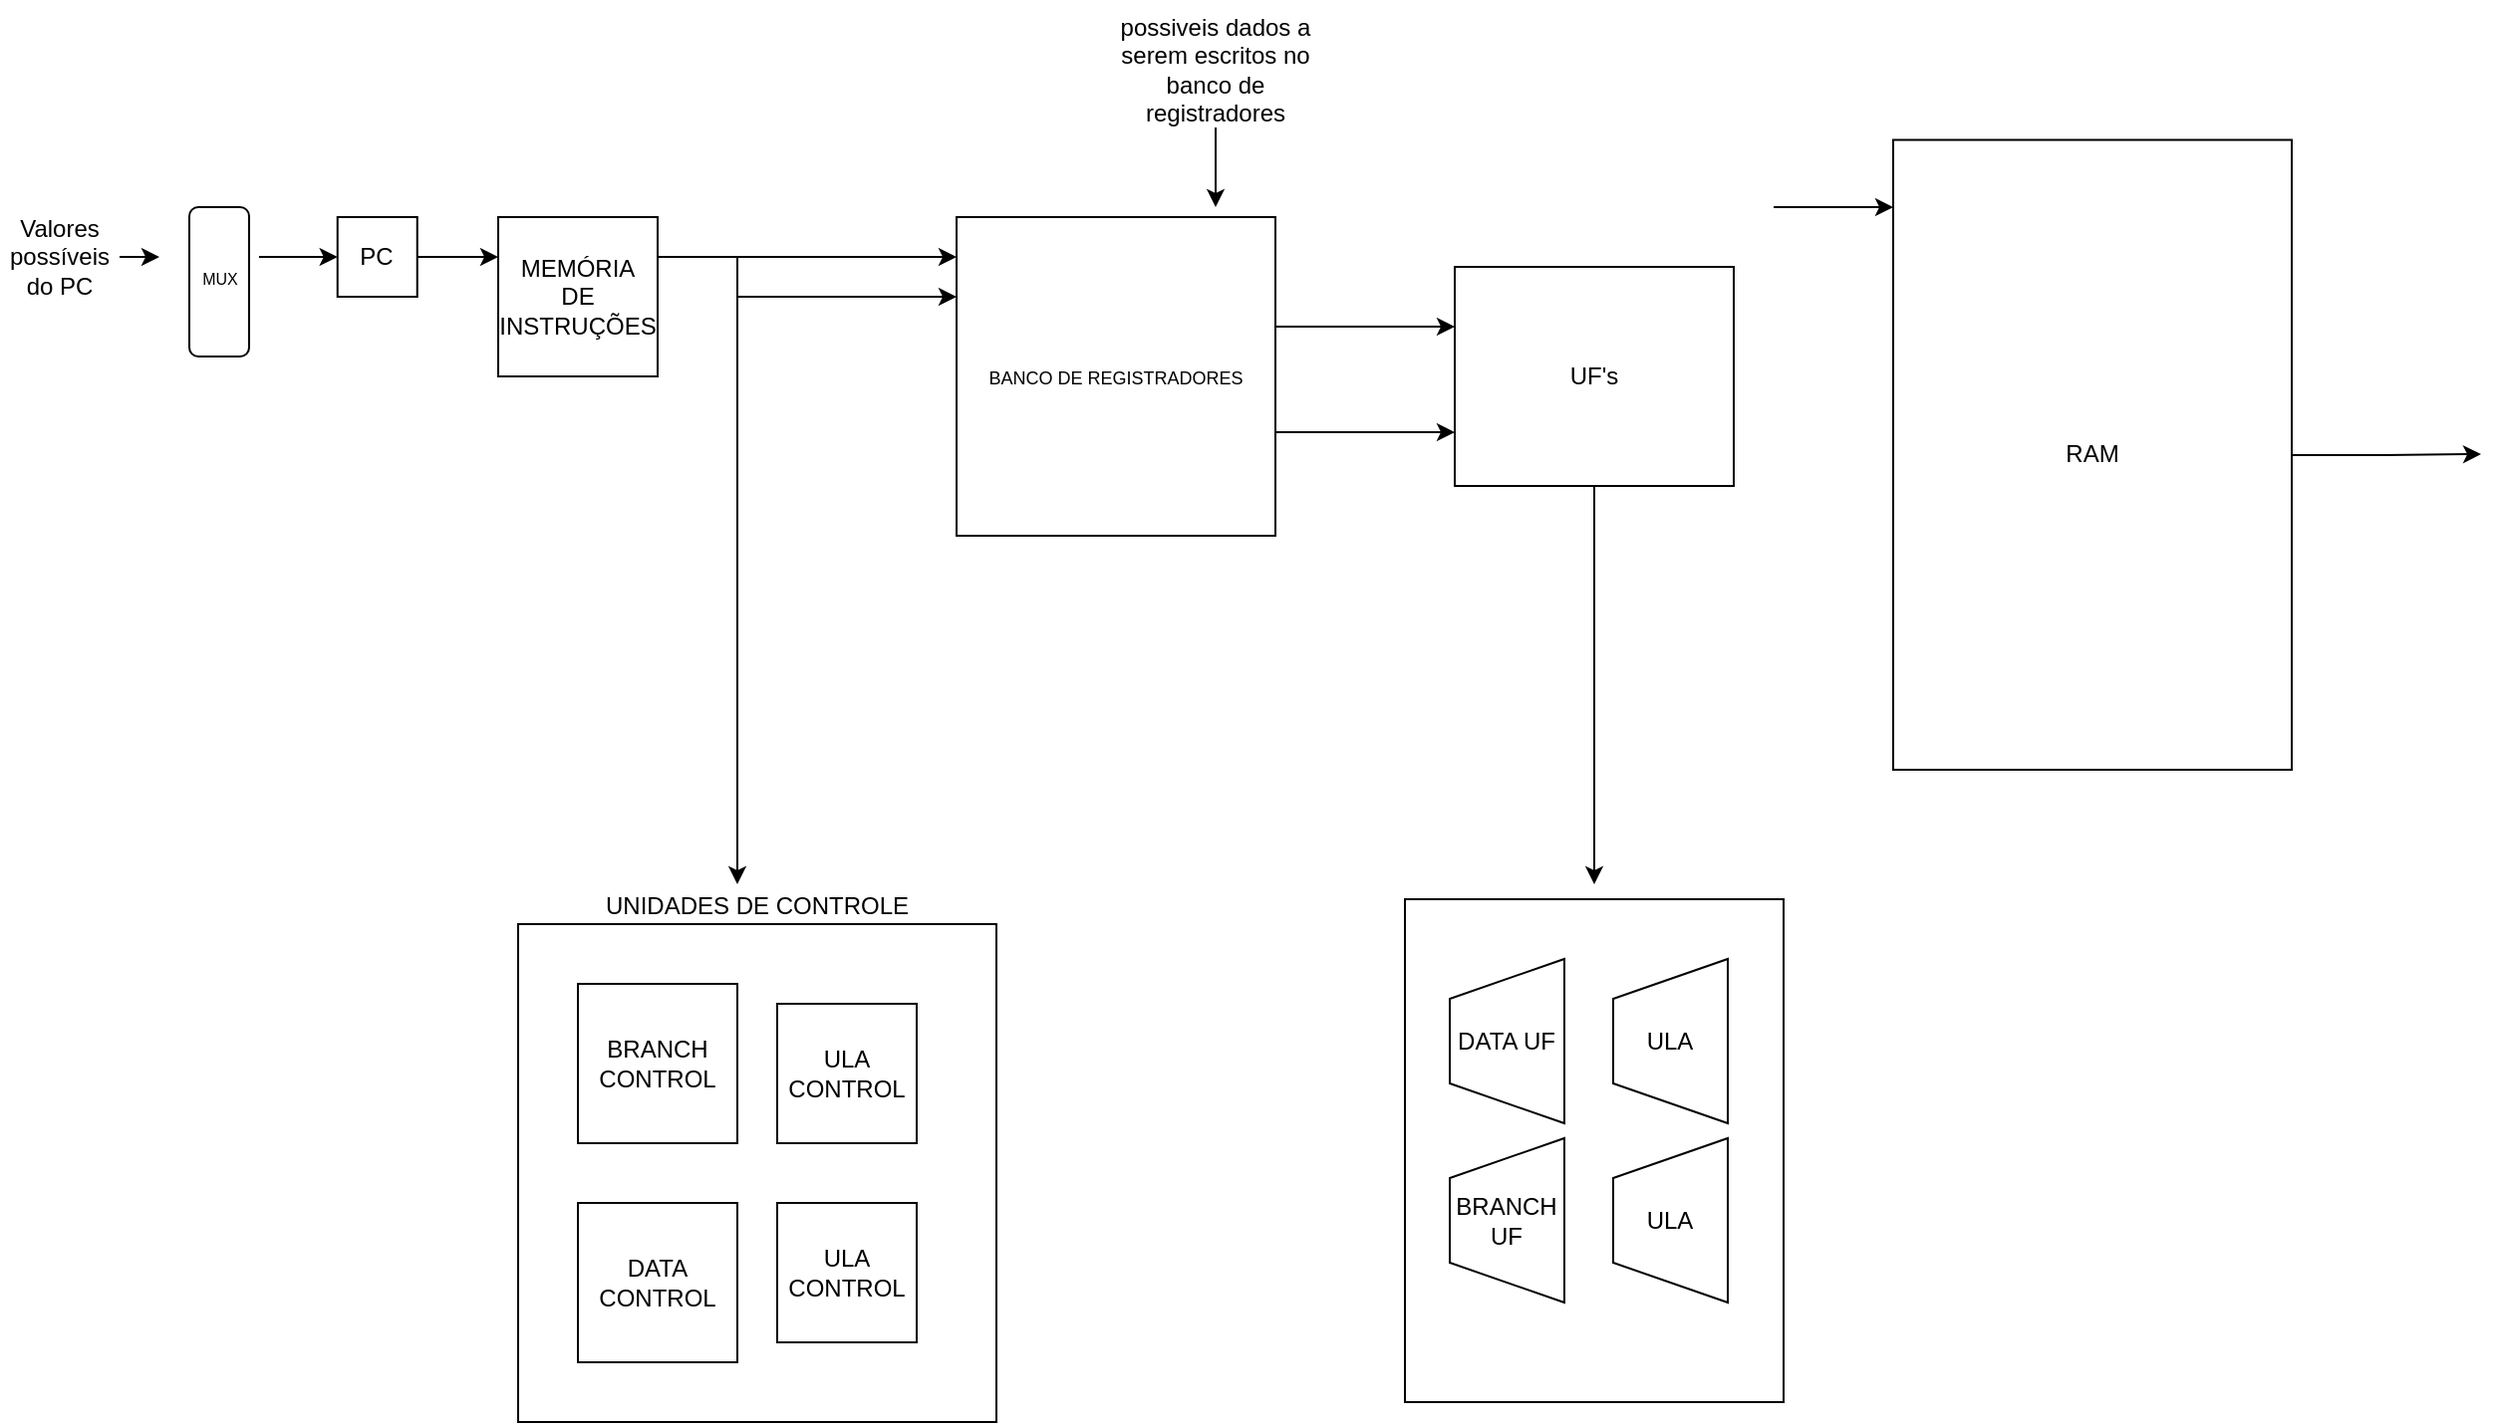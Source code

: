 <mxfile version="27.1.1">
  <diagram name="Página-1" id="lB6uuaJjfKBQThTT5O2M">
    <mxGraphModel dx="1301" dy="1968" grid="1" gridSize="10" guides="1" tooltips="1" connect="1" arrows="1" fold="1" page="1" pageScale="1" pageWidth="827" pageHeight="1169" math="0" shadow="0">
      <root>
        <mxCell id="0" />
        <mxCell id="1" parent="0" />
        <mxCell id="aJT4omSPCbD_Sl-qem5B-52" value="" style="rounded=0;whiteSpace=wrap;html=1;" vertex="1" parent="1">
          <mxGeometry x="735" y="427.5" width="190" height="252.5" as="geometry" />
        </mxCell>
        <mxCell id="GVdBxq70To4M7T33F03A-6" style="edgeStyle=orthogonalEdgeStyle;rounded=0;orthogonalLoop=1;jettySize=auto;html=1;" parent="1" source="GVdBxq70To4M7T33F03A-2" edge="1">
          <mxGeometry relative="1" as="geometry">
            <mxPoint x="280" y="105" as="targetPoint" />
            <mxPoint x="160" y="105" as="sourcePoint" />
          </mxGeometry>
        </mxCell>
        <mxCell id="GVdBxq70To4M7T33F03A-12" style="edgeStyle=orthogonalEdgeStyle;rounded=0;orthogonalLoop=1;jettySize=auto;html=1;exitX=1;exitY=0.25;exitDx=0;exitDy=0;entryX=0;entryY=0.125;entryDx=0;entryDy=0;entryPerimeter=0;" parent="1" source="GVdBxq70To4M7T33F03A-7" target="GVdBxq70To4M7T33F03A-13" edge="1">
          <mxGeometry relative="1" as="geometry">
            <mxPoint x="400" y="105.048" as="targetPoint" />
          </mxGeometry>
        </mxCell>
        <mxCell id="GVdBxq70To4M7T33F03A-15" style="edgeStyle=orthogonalEdgeStyle;rounded=0;orthogonalLoop=1;jettySize=auto;html=1;exitX=1;exitY=0.25;exitDx=0;exitDy=0;entryX=0;entryY=0.25;entryDx=0;entryDy=0;" parent="1" source="GVdBxq70To4M7T33F03A-7" target="GVdBxq70To4M7T33F03A-13" edge="1">
          <mxGeometry relative="1" as="geometry">
            <mxPoint x="440" y="155" as="targetPoint" />
            <Array as="points">
              <mxPoint x="400" y="105" />
              <mxPoint x="400" y="125" />
            </Array>
          </mxGeometry>
        </mxCell>
        <mxCell id="GVdBxq70To4M7T33F03A-7" value="MEMÓRIA&lt;br&gt;DE&lt;br&gt;INSTRUÇÕES" style="whiteSpace=wrap;html=1;" parent="1" vertex="1">
          <mxGeometry x="280" y="85" width="80" height="80" as="geometry" />
        </mxCell>
        <mxCell id="GVdBxq70To4M7T33F03A-13" value="&lt;font style=&quot;font-size: 9px;&quot;&gt;BANCO DE REGISTRADORES&lt;/font&gt;" style="whiteSpace=wrap;html=1;" parent="1" vertex="1">
          <mxGeometry x="510" y="85" width="160" height="160" as="geometry" />
        </mxCell>
        <mxCell id="GVdBxq70To4M7T33F03A-2" value="PC" style="whiteSpace=wrap;html=1;" parent="1" vertex="1">
          <mxGeometry x="199.37" y="85" width="40" height="40" as="geometry" />
        </mxCell>
        <mxCell id="FG7sZSd8x5ParOeCWbwj-2" value="" style="group" parent="1" vertex="1" connectable="0">
          <mxGeometry x="120" y="80" width="40" height="75" as="geometry" />
        </mxCell>
        <mxCell id="FG7sZSd8x5ParOeCWbwj-3" value="" style="rounded=1;whiteSpace=wrap;html=1;rotation=-90;" parent="FG7sZSd8x5ParOeCWbwj-2" vertex="1">
          <mxGeometry x="-17.5" y="22.5" width="75" height="30" as="geometry" />
        </mxCell>
        <mxCell id="FG7sZSd8x5ParOeCWbwj-4" value="&lt;font style=&quot;font-size: 8px;&quot;&gt;MUX&lt;/font&gt;" style="text;html=1;align=center;verticalAlign=middle;resizable=0;points=[];autosize=1;strokeColor=none;fillColor=none;" parent="FG7sZSd8x5ParOeCWbwj-2" vertex="1">
          <mxGeometry y="20" width="40" height="30" as="geometry" />
        </mxCell>
        <mxCell id="FG7sZSd8x5ParOeCWbwj-7" style="edgeStyle=orthogonalEdgeStyle;rounded=0;orthogonalLoop=1;jettySize=auto;html=1;entryX=0;entryY=0.5;entryDx=0;entryDy=0;" parent="1" source="FG7sZSd8x5ParOeCWbwj-4" target="GVdBxq70To4M7T33F03A-2" edge="1">
          <mxGeometry relative="1" as="geometry">
            <Array as="points">
              <mxPoint x="190" y="105" />
              <mxPoint x="190" y="105" />
            </Array>
          </mxGeometry>
        </mxCell>
        <mxCell id="FG7sZSd8x5ParOeCWbwj-11" style="edgeStyle=orthogonalEdgeStyle;rounded=0;orthogonalLoop=1;jettySize=auto;html=1;exitX=1;exitY=0.5;exitDx=0;exitDy=0;" parent="1" source="FG7sZSd8x5ParOeCWbwj-8" edge="1">
          <mxGeometry relative="1" as="geometry">
            <mxPoint x="110" y="105.286" as="targetPoint" />
          </mxGeometry>
        </mxCell>
        <mxCell id="FG7sZSd8x5ParOeCWbwj-8" value="Valores possíveis do PC" style="text;html=1;align=center;verticalAlign=middle;whiteSpace=wrap;rounded=0;fontColor=light-dark(#000000,#FFFFFF);" parent="1" vertex="1">
          <mxGeometry x="30" y="90" width="60" height="30" as="geometry" />
        </mxCell>
        <mxCell id="FG7sZSd8x5ParOeCWbwj-13" value="UNIDADES DE CONTROLE" style="whiteSpace=wrap;html=1;labelPosition=center;verticalLabelPosition=top;align=center;verticalAlign=bottom;" parent="1" vertex="1">
          <mxGeometry x="290" y="440" width="240" height="250" as="geometry" />
        </mxCell>
        <mxCell id="aJT4omSPCbD_Sl-qem5B-4" value="" style="endArrow=classic;html=1;rounded=0;" edge="1" parent="1">
          <mxGeometry width="50" height="50" relative="1" as="geometry">
            <mxPoint x="400" y="120" as="sourcePoint" />
            <mxPoint x="400" y="420" as="targetPoint" />
          </mxGeometry>
        </mxCell>
        <mxCell id="aJT4omSPCbD_Sl-qem5B-5" value="&lt;div&gt;BRANCH&lt;/div&gt;&lt;div&gt;CONTROL&lt;/div&gt;" style="rounded=0;whiteSpace=wrap;html=1;" vertex="1" parent="1">
          <mxGeometry x="320" y="470" width="80" height="80" as="geometry" />
        </mxCell>
        <mxCell id="aJT4omSPCbD_Sl-qem5B-6" value="&lt;div&gt;DATA&lt;/div&gt;&lt;div&gt;CONTROL&lt;/div&gt;" style="rounded=0;whiteSpace=wrap;html=1;" vertex="1" parent="1">
          <mxGeometry x="320" y="580" width="80" height="80" as="geometry" />
        </mxCell>
        <mxCell id="aJT4omSPCbD_Sl-qem5B-7" value="&lt;div&gt;ULA &lt;br&gt;&lt;/div&gt;&lt;div&gt;CONTROL&lt;/div&gt;" style="rounded=0;whiteSpace=wrap;html=1;" vertex="1" parent="1">
          <mxGeometry x="420" y="480" width="70" height="70" as="geometry" />
        </mxCell>
        <mxCell id="aJT4omSPCbD_Sl-qem5B-8" value="&lt;div&gt;ULA &lt;br&gt;&lt;/div&gt;&lt;div&gt;CONTROL&lt;/div&gt;" style="rounded=0;whiteSpace=wrap;html=1;" vertex="1" parent="1">
          <mxGeometry x="420" y="580" width="70" height="70" as="geometry" />
        </mxCell>
        <mxCell id="aJT4omSPCbD_Sl-qem5B-9" value="" style="shape=trapezoid;perimeter=trapezoidPerimeter;whiteSpace=wrap;html=1;fixedSize=1;rotation=-90;" vertex="1" parent="1">
          <mxGeometry x="745" y="470" width="82.5" height="57.5" as="geometry" />
        </mxCell>
        <mxCell id="aJT4omSPCbD_Sl-qem5B-16" value="DATA UF" style="text;html=1;align=center;verticalAlign=middle;whiteSpace=wrap;rounded=0;" vertex="1" parent="1">
          <mxGeometry x="756.25" y="483.75" width="60" height="30" as="geometry" />
        </mxCell>
        <mxCell id="aJT4omSPCbD_Sl-qem5B-18" value="" style="shape=trapezoid;perimeter=trapezoidPerimeter;whiteSpace=wrap;html=1;fixedSize=1;rotation=-90;" vertex="1" parent="1">
          <mxGeometry x="745" y="560" width="82.5" height="57.5" as="geometry" />
        </mxCell>
        <mxCell id="aJT4omSPCbD_Sl-qem5B-19" value="BRANCH UF" style="text;html=1;align=center;verticalAlign=middle;whiteSpace=wrap;rounded=0;" vertex="1" parent="1">
          <mxGeometry x="756.25" y="573.75" width="60" height="30" as="geometry" />
        </mxCell>
        <mxCell id="aJT4omSPCbD_Sl-qem5B-20" value="" style="shape=trapezoid;perimeter=trapezoidPerimeter;whiteSpace=wrap;html=1;fixedSize=1;rotation=-90;" vertex="1" parent="1">
          <mxGeometry x="827" y="470" width="82.5" height="57.5" as="geometry" />
        </mxCell>
        <mxCell id="aJT4omSPCbD_Sl-qem5B-21" value="ULA" style="text;html=1;align=center;verticalAlign=middle;whiteSpace=wrap;rounded=0;" vertex="1" parent="1">
          <mxGeometry x="838.25" y="483.75" width="60" height="30" as="geometry" />
        </mxCell>
        <mxCell id="aJT4omSPCbD_Sl-qem5B-22" value="" style="shape=trapezoid;perimeter=trapezoidPerimeter;whiteSpace=wrap;html=1;fixedSize=1;rotation=-90;" vertex="1" parent="1">
          <mxGeometry x="827" y="560" width="82.5" height="57.5" as="geometry" />
        </mxCell>
        <mxCell id="aJT4omSPCbD_Sl-qem5B-23" value="ULA" style="text;html=1;align=center;verticalAlign=middle;whiteSpace=wrap;rounded=0;" vertex="1" parent="1">
          <mxGeometry x="838.25" y="573.75" width="60" height="30" as="geometry" />
        </mxCell>
        <mxCell id="aJT4omSPCbD_Sl-qem5B-47" style="edgeStyle=orthogonalEdgeStyle;rounded=0;orthogonalLoop=1;jettySize=auto;html=1;" edge="1" parent="1" source="aJT4omSPCbD_Sl-qem5B-43">
          <mxGeometry relative="1" as="geometry">
            <mxPoint x="1275" y="204" as="targetPoint" />
          </mxGeometry>
        </mxCell>
        <mxCell id="aJT4omSPCbD_Sl-qem5B-43" value="RAM" style="rounded=0;whiteSpace=wrap;html=1;" vertex="1" parent="1">
          <mxGeometry x="980" y="46.25" width="200" height="316.25" as="geometry" />
        </mxCell>
        <mxCell id="aJT4omSPCbD_Sl-qem5B-45" value="" style="endArrow=classic;html=1;rounded=0;" edge="1" parent="1">
          <mxGeometry width="50" height="50" relative="1" as="geometry">
            <mxPoint x="640" y="40" as="sourcePoint" />
            <mxPoint x="640" y="80" as="targetPoint" />
          </mxGeometry>
        </mxCell>
        <mxCell id="aJT4omSPCbD_Sl-qem5B-46" value="possiveis dados a serem escritos no banco de registradores" style="text;html=1;align=center;verticalAlign=middle;whiteSpace=wrap;rounded=0;" vertex="1" parent="1">
          <mxGeometry x="590" y="-23.75" width="100" height="70" as="geometry" />
        </mxCell>
        <mxCell id="aJT4omSPCbD_Sl-qem5B-51" style="edgeStyle=orthogonalEdgeStyle;rounded=0;orthogonalLoop=1;jettySize=auto;html=1;" edge="1" parent="1" source="aJT4omSPCbD_Sl-qem5B-48">
          <mxGeometry relative="1" as="geometry">
            <mxPoint x="830" y="420" as="targetPoint" />
          </mxGeometry>
        </mxCell>
        <mxCell id="aJT4omSPCbD_Sl-qem5B-48" value="UF&#39;s" style="rounded=0;whiteSpace=wrap;html=1;" vertex="1" parent="1">
          <mxGeometry x="760" y="110" width="140" height="110" as="geometry" />
        </mxCell>
        <mxCell id="aJT4omSPCbD_Sl-qem5B-49" value="" style="endArrow=classic;html=1;rounded=0;exitX=1;exitY=0.675;exitDx=0;exitDy=0;exitPerimeter=0;" edge="1" parent="1" source="GVdBxq70To4M7T33F03A-13">
          <mxGeometry width="50" height="50" relative="1" as="geometry">
            <mxPoint x="700" y="190" as="sourcePoint" />
            <mxPoint x="760" y="193" as="targetPoint" />
          </mxGeometry>
        </mxCell>
        <mxCell id="aJT4omSPCbD_Sl-qem5B-50" value="" style="endArrow=classic;html=1;rounded=0;exitX=1;exitY=0.675;exitDx=0;exitDy=0;exitPerimeter=0;" edge="1" parent="1">
          <mxGeometry width="50" height="50" relative="1" as="geometry">
            <mxPoint x="670" y="140" as="sourcePoint" />
            <mxPoint x="760" y="140" as="targetPoint" />
          </mxGeometry>
        </mxCell>
        <mxCell id="aJT4omSPCbD_Sl-qem5B-53" value="" style="endArrow=classic;html=1;rounded=0;" edge="1" parent="1">
          <mxGeometry width="50" height="50" relative="1" as="geometry">
            <mxPoint x="920" y="80" as="sourcePoint" />
            <mxPoint x="980" y="80" as="targetPoint" />
          </mxGeometry>
        </mxCell>
      </root>
    </mxGraphModel>
  </diagram>
</mxfile>
